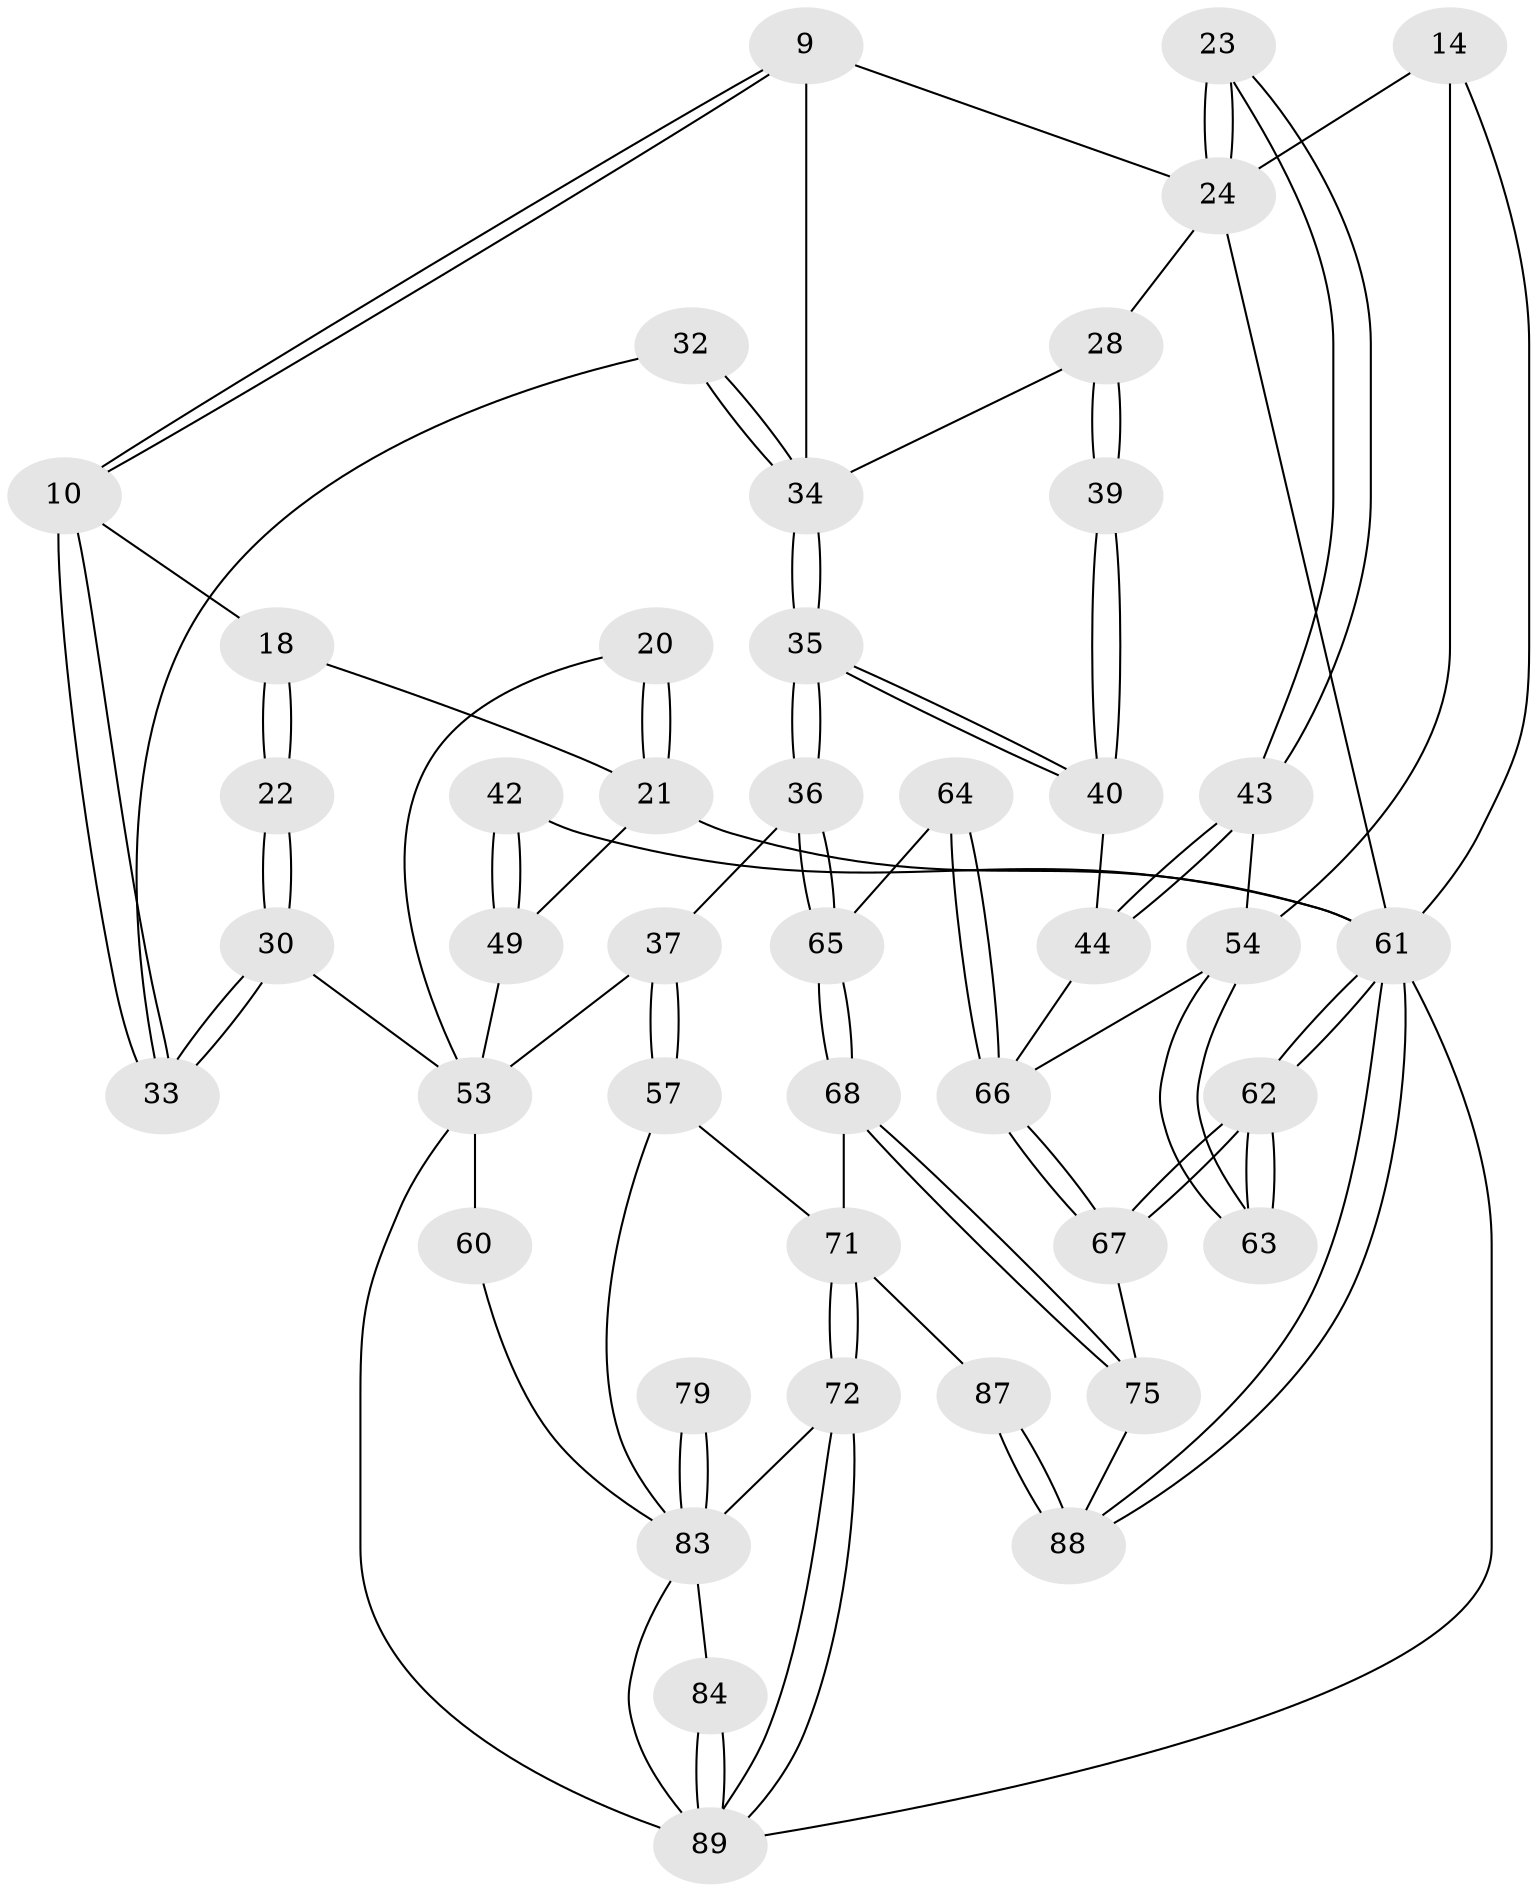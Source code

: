 // original degree distribution, {3: 0.033707865168539325, 5: 0.39325842696629215, 4: 0.29213483146067415, 6: 0.2808988764044944}
// Generated by graph-tools (version 1.1) at 2025/59/03/09/25 04:59:51]
// undirected, 44 vertices, 101 edges
graph export_dot {
graph [start="1"]
  node [color=gray90,style=filled];
  9 [pos="+0.5541736155397536+0.05291933244720394",super="+8"];
  10 [pos="+0.4964951577641883+0.049380554173708055"];
  14 [pos="+1+0"];
  18 [pos="+0.38101406909859564+0.08428520275642193",super="+15+11"];
  20 [pos="+0.33647204646464624+0.2856144053714743"];
  21 [pos="+0.22224314386490282+0.13697966882702975",super="+19"];
  22 [pos="+0.3967037943487229+0.11482697812113797"];
  23 [pos="+0.8815758060654671+0.14710522866614792"];
  24 [pos="+0.8305051767875+0.13797968487314113",super="+7+6+13"];
  28 [pos="+0.6933033131665663+0.14385906173120724",super="+27"];
  30 [pos="+0.36028289803407937+0.2491373184389012"];
  32 [pos="+0.5571197487193091+0.13819767776925931"];
  33 [pos="+0.5106762441154503+0.11981415884628104"];
  34 [pos="+0.5950821740992027+0.17775707599525886",super="+29+25+26"];
  35 [pos="+0.5346214635743387+0.4382367002643076"];
  36 [pos="+0.5324171901603932+0.43970721085603404"];
  37 [pos="+0.47829369570154223+0.44674905038388724"];
  39 [pos="+0.7148220569314923+0.2969529113246383"];
  40 [pos="+0.7134963469929784+0.38295492849446666"];
  42 [pos="+0+0.06245646849772561"];
  43 [pos="+0.8452753174888639+0.34833924211613926"];
  44 [pos="+0.773522337805108+0.3839411142468864"];
  49 [pos="+0+0.4691147949212162",super="+48+41"];
  53 [pos="+0.14083439959711125+0.4233935738627945",super="+50+51+47"];
  54 [pos="+0.9467094339944429+0.5165651879103224",super="+46"];
  57 [pos="+0.41383260961671+0.5590661231716811"];
  60 [pos="+0.17995198259601572+0.6464498430168321"];
  61 [pos="+1+1",super="+2+3"];
  62 [pos="+1+0.8375066252098269"];
  63 [pos="+1+0.5195349276852941"];
  64 [pos="+0.808346388552331+0.6221339739794319"];
  65 [pos="+0.7084661963416373+0.6637243808681759"];
  66 [pos="+0.9724369401010942+0.6906042121743",super="+55+56"];
  67 [pos="+1+0.7951783241532779"];
  68 [pos="+0.7051356000270129+0.7397755519549789"];
  71 [pos="+0.4556717755471493+1",super="+70"];
  72 [pos="+0.45502324711711684+1"];
  75 [pos="+0.9339045013134613+0.7987286738290272",super="+74"];
  79 [pos="+0.3439486606553914+0.9569215117843919"];
  83 [pos="+0.1484716921134661+0.8916592134671448",super="+77+76"];
  84 [pos="+0.09485844257834491+0.9594221974577437"];
  87 [pos="+0.5910018502437695+1",super="+81"];
  88 [pos="+0.6745880900253731+1",super="+85+86"];
  89 [pos="+0.16579346945247728+1",super="+52+78"];
  9 -- 10;
  9 -- 10;
  9 -- 34 [weight=2];
  9 -- 24;
  10 -- 33;
  10 -- 33;
  10 -- 18;
  14 -- 54;
  14 -- 61;
  14 -- 24;
  18 -- 22 [weight=2];
  18 -- 22;
  18 -- 21 [weight=2];
  20 -- 21 [weight=2];
  20 -- 21;
  20 -- 53;
  21 -- 49;
  21 -- 61;
  22 -- 30;
  22 -- 30;
  23 -- 24 [weight=2];
  23 -- 24;
  23 -- 43;
  23 -- 43;
  24 -- 28;
  24 -- 61;
  28 -- 39 [weight=2];
  28 -- 39;
  28 -- 34;
  30 -- 33;
  30 -- 33;
  30 -- 53;
  32 -- 33;
  32 -- 34 [weight=2];
  32 -- 34;
  34 -- 35;
  34 -- 35;
  35 -- 36;
  35 -- 36;
  35 -- 40;
  35 -- 40;
  36 -- 37;
  36 -- 65;
  36 -- 65;
  37 -- 57;
  37 -- 57;
  37 -- 53;
  39 -- 40;
  39 -- 40;
  40 -- 44;
  42 -- 49 [weight=2];
  42 -- 49;
  42 -- 61;
  43 -- 44;
  43 -- 44;
  43 -- 54;
  44 -- 66;
  49 -- 53 [weight=2];
  53 -- 60 [weight=2];
  53 -- 89;
  54 -- 63 [weight=2];
  54 -- 63;
  54 -- 66;
  57 -- 83;
  57 -- 71;
  60 -- 83;
  61 -- 62;
  61 -- 62;
  61 -- 88;
  61 -- 88;
  61 -- 89 [weight=2];
  62 -- 63;
  62 -- 63;
  62 -- 67;
  62 -- 67;
  64 -- 65;
  64 -- 66 [weight=2];
  64 -- 66;
  65 -- 68;
  65 -- 68;
  66 -- 67;
  66 -- 67;
  67 -- 75;
  68 -- 75;
  68 -- 75;
  68 -- 71;
  71 -- 72;
  71 -- 72;
  71 -- 87 [weight=2];
  72 -- 89;
  72 -- 89;
  72 -- 83;
  75 -- 88 [weight=2];
  79 -- 83 [weight=3];
  79 -- 83;
  83 -- 84;
  83 -- 89;
  84 -- 89 [weight=2];
  84 -- 89;
  87 -- 88 [weight=3];
  87 -- 88;
}
